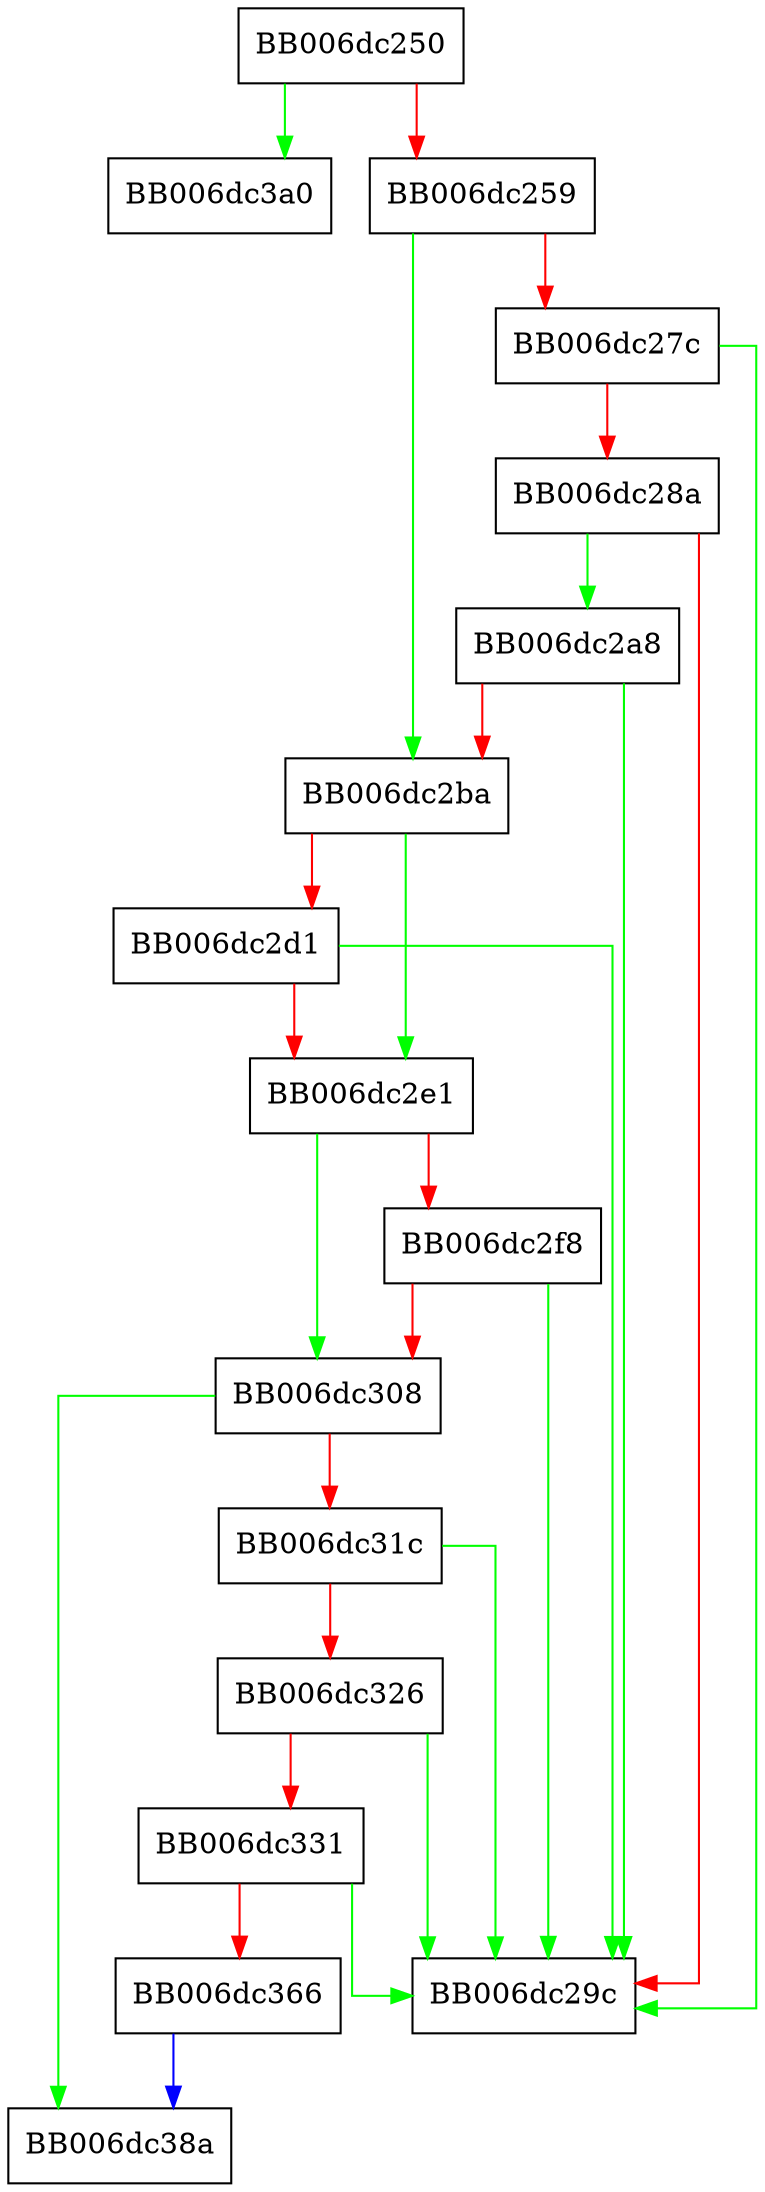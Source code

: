 digraph siphash_set_params {
  node [shape="box"];
  graph [splines=ortho];
  BB006dc250 -> BB006dc3a0 [color="green"];
  BB006dc250 -> BB006dc259 [color="red"];
  BB006dc259 -> BB006dc2ba [color="green"];
  BB006dc259 -> BB006dc27c [color="red"];
  BB006dc27c -> BB006dc29c [color="green"];
  BB006dc27c -> BB006dc28a [color="red"];
  BB006dc28a -> BB006dc2a8 [color="green"];
  BB006dc28a -> BB006dc29c [color="red"];
  BB006dc2a8 -> BB006dc29c [color="green"];
  BB006dc2a8 -> BB006dc2ba [color="red"];
  BB006dc2ba -> BB006dc2e1 [color="green"];
  BB006dc2ba -> BB006dc2d1 [color="red"];
  BB006dc2d1 -> BB006dc29c [color="green"];
  BB006dc2d1 -> BB006dc2e1 [color="red"];
  BB006dc2e1 -> BB006dc308 [color="green"];
  BB006dc2e1 -> BB006dc2f8 [color="red"];
  BB006dc2f8 -> BB006dc29c [color="green"];
  BB006dc2f8 -> BB006dc308 [color="red"];
  BB006dc308 -> BB006dc38a [color="green"];
  BB006dc308 -> BB006dc31c [color="red"];
  BB006dc31c -> BB006dc29c [color="green"];
  BB006dc31c -> BB006dc326 [color="red"];
  BB006dc326 -> BB006dc29c [color="green"];
  BB006dc326 -> BB006dc331 [color="red"];
  BB006dc331 -> BB006dc29c [color="green"];
  BB006dc331 -> BB006dc366 [color="red"];
  BB006dc366 -> BB006dc38a [color="blue"];
}